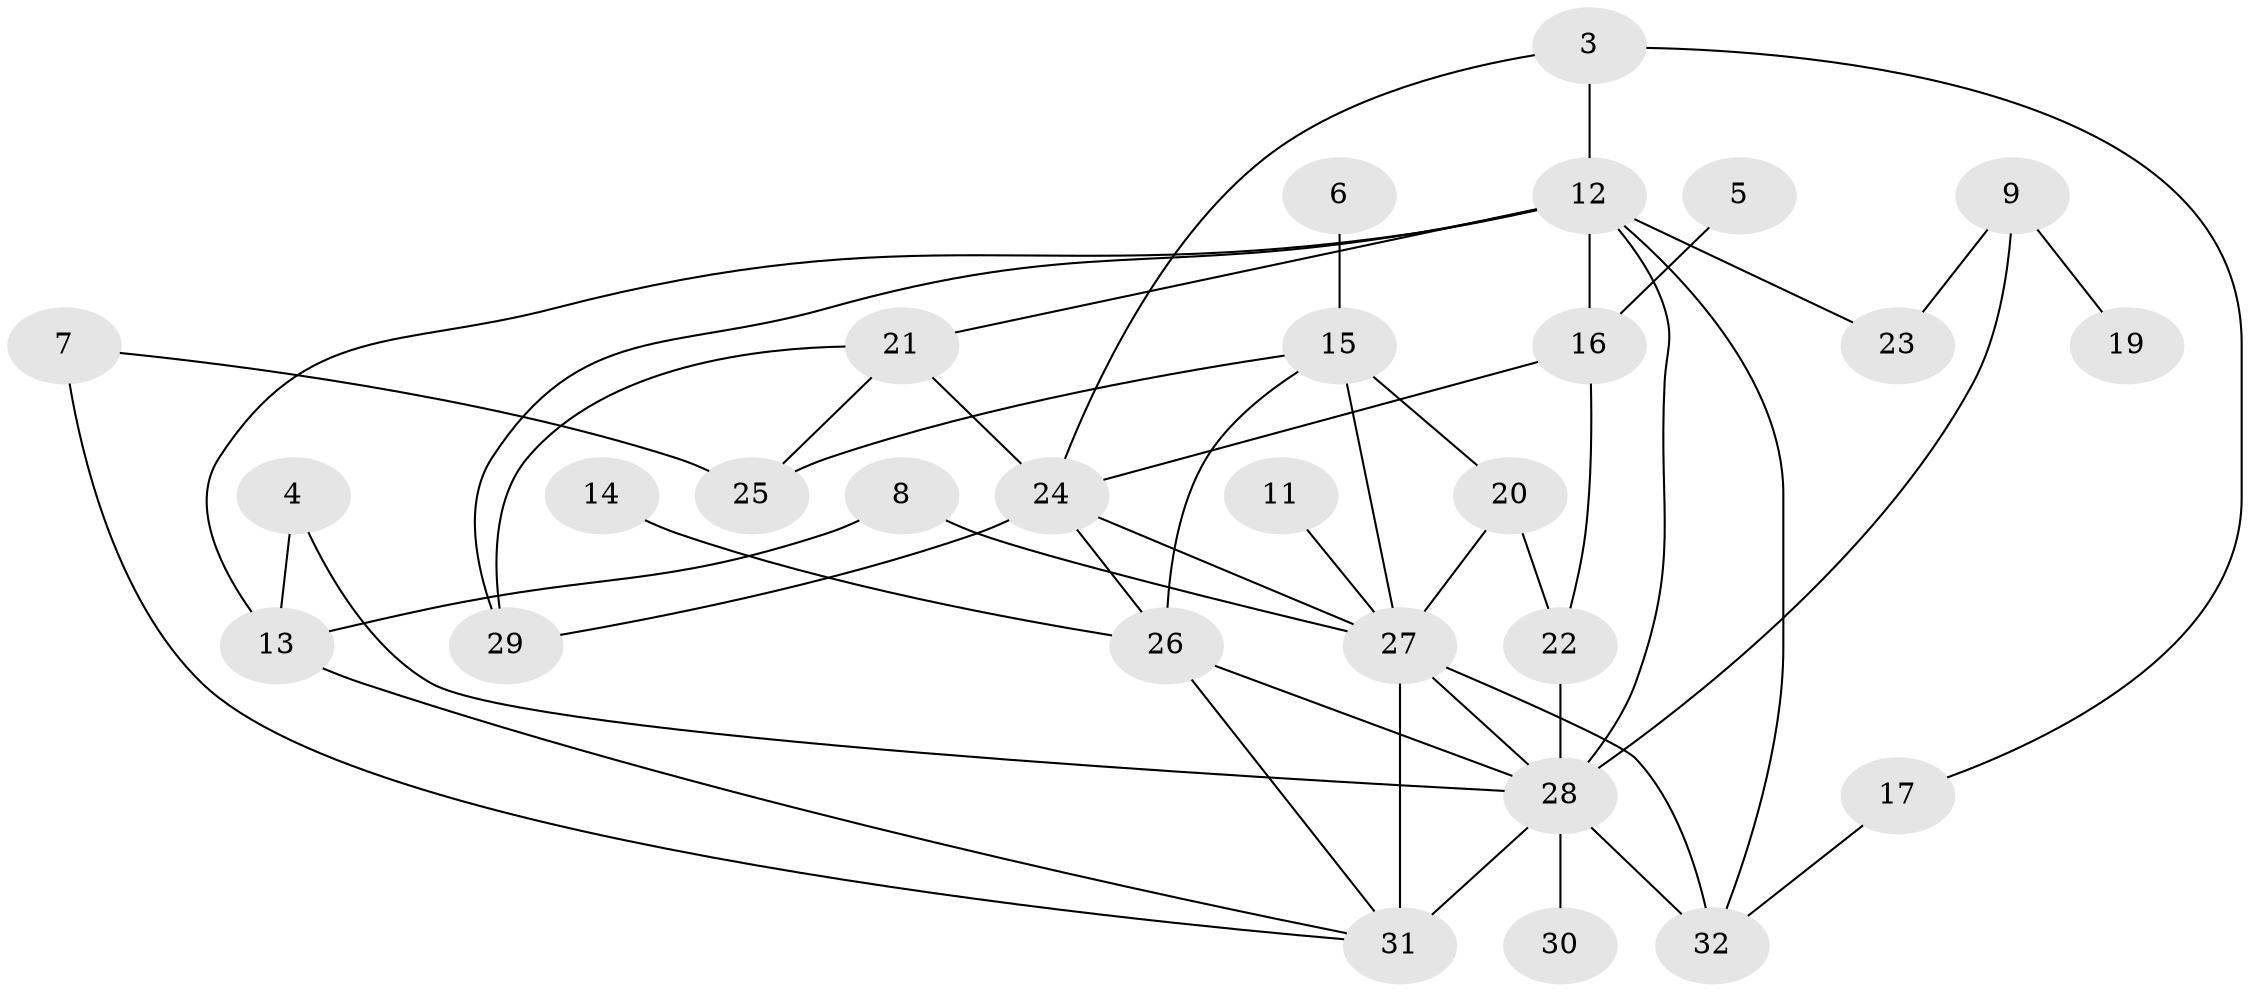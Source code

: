 // original degree distribution, {8: 0.015625, 3: 0.25, 1: 0.1875, 5: 0.109375, 4: 0.171875, 0: 0.0625, 2: 0.171875, 7: 0.015625, 6: 0.015625}
// Generated by graph-tools (version 1.1) at 2025/00/03/09/25 03:00:40]
// undirected, 28 vertices, 48 edges
graph export_dot {
graph [start="1"]
  node [color=gray90,style=filled];
  3;
  4;
  5;
  6;
  7;
  8;
  9;
  11;
  12;
  13;
  14;
  15;
  16;
  17;
  19;
  20;
  21;
  22;
  23;
  24;
  25;
  26;
  27;
  28;
  29;
  30;
  31;
  32;
  3 -- 12 [weight=1.0];
  3 -- 17 [weight=1.0];
  3 -- 24 [weight=1.0];
  4 -- 13 [weight=1.0];
  4 -- 28 [weight=1.0];
  5 -- 16 [weight=1.0];
  6 -- 15 [weight=1.0];
  7 -- 25 [weight=1.0];
  7 -- 31 [weight=1.0];
  8 -- 13 [weight=1.0];
  8 -- 27 [weight=1.0];
  9 -- 19 [weight=1.0];
  9 -- 23 [weight=1.0];
  9 -- 28 [weight=1.0];
  11 -- 27 [weight=1.0];
  12 -- 13 [weight=1.0];
  12 -- 16 [weight=2.0];
  12 -- 21 [weight=1.0];
  12 -- 23 [weight=1.0];
  12 -- 28 [weight=3.0];
  12 -- 29 [weight=2.0];
  12 -- 32 [weight=2.0];
  13 -- 31 [weight=1.0];
  14 -- 26 [weight=1.0];
  15 -- 20 [weight=1.0];
  15 -- 25 [weight=1.0];
  15 -- 26 [weight=1.0];
  15 -- 27 [weight=1.0];
  16 -- 22 [weight=1.0];
  16 -- 24 [weight=1.0];
  17 -- 32 [weight=2.0];
  20 -- 22 [weight=1.0];
  20 -- 27 [weight=1.0];
  21 -- 24 [weight=1.0];
  21 -- 25 [weight=1.0];
  21 -- 29 [weight=1.0];
  22 -- 28 [weight=1.0];
  24 -- 26 [weight=1.0];
  24 -- 27 [weight=1.0];
  24 -- 29 [weight=1.0];
  26 -- 28 [weight=1.0];
  26 -- 31 [weight=1.0];
  27 -- 28 [weight=1.0];
  27 -- 31 [weight=2.0];
  27 -- 32 [weight=3.0];
  28 -- 30 [weight=1.0];
  28 -- 31 [weight=2.0];
  28 -- 32 [weight=1.0];
}
